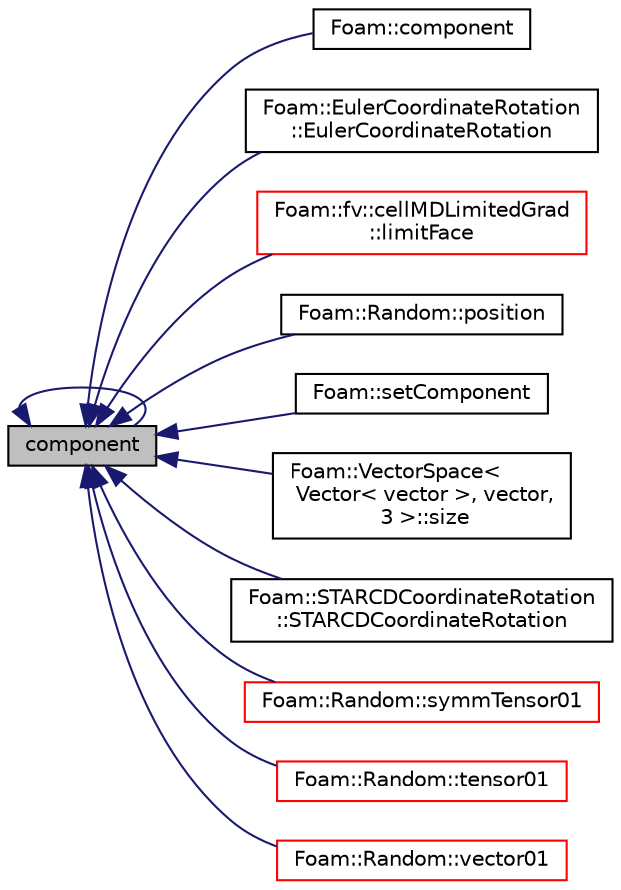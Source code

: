 digraph "component"
{
  bgcolor="transparent";
  edge [fontname="Helvetica",fontsize="10",labelfontname="Helvetica",labelfontsize="10"];
  node [fontname="Helvetica",fontsize="10",shape=record];
  rankdir="LR";
  Node26 [label="component",height=0.2,width=0.4,color="black", fillcolor="grey75", style="filled", fontcolor="black"];
  Node26 -> Node26 [dir="back",color="midnightblue",fontsize="10",style="solid",fontname="Helvetica"];
  Node26 -> Node27 [dir="back",color="midnightblue",fontsize="10",style="solid",fontname="Helvetica"];
  Node27 [label="Foam::component",height=0.2,width=0.4,color="black",URL="$a21851.html#ab2bfbaa16ec50f1017019122945e8265"];
  Node26 -> Node28 [dir="back",color="midnightblue",fontsize="10",style="solid",fontname="Helvetica"];
  Node28 [label="Foam::EulerCoordinateRotation\l::EulerCoordinateRotation",height=0.2,width=0.4,color="black",URL="$a26133.html#ad66cd4dcb5c0dc8c020f131c5765737c",tooltip="Construct from rotation vector. "];
  Node26 -> Node29 [dir="back",color="midnightblue",fontsize="10",style="solid",fontname="Helvetica"];
  Node29 [label="Foam::fv::cellMDLimitedGrad\l::limitFace",height=0.2,width=0.4,color="red",URL="$a23385.html#a3f608394bf4848c7f7a79d9943e3d05b"];
  Node26 -> Node32 [dir="back",color="midnightblue",fontsize="10",style="solid",fontname="Helvetica"];
  Node32 [label="Foam::Random::position",height=0.2,width=0.4,color="black",URL="$a29345.html#ac0b71e479d3e97676201c4776f9e893b"];
  Node26 -> Node33 [dir="back",color="midnightblue",fontsize="10",style="solid",fontname="Helvetica"];
  Node33 [label="Foam::setComponent",height=0.2,width=0.4,color="black",URL="$a21851.html#a6343208b17cc07384efe7dff0a953bc2"];
  Node26 -> Node34 [dir="back",color="midnightblue",fontsize="10",style="solid",fontname="Helvetica"];
  Node34 [label="Foam::VectorSpace\<\l Vector\< vector \>, vector,\l 3 \>::size",height=0.2,width=0.4,color="black",URL="$a29813.html#aec25ea9ccdedfb8fe9391433cde4f986",tooltip="Return the number of elements in the VectorSpace = Ncmpts. "];
  Node26 -> Node35 [dir="back",color="midnightblue",fontsize="10",style="solid",fontname="Helvetica"];
  Node35 [label="Foam::STARCDCoordinateRotation\l::STARCDCoordinateRotation",height=0.2,width=0.4,color="black",URL="$a26137.html#a1b8f96c7cf750405e44a434e2a633240",tooltip="Construct from rotation vector. "];
  Node26 -> Node36 [dir="back",color="midnightblue",fontsize="10",style="solid",fontname="Helvetica"];
  Node36 [label="Foam::Random::symmTensor01",height=0.2,width=0.4,color="red",URL="$a29345.html#aef72d2b45f80e6f5198f4799670ea5f8",tooltip="symmTensor with every component scalar01 "];
  Node26 -> Node38 [dir="back",color="midnightblue",fontsize="10",style="solid",fontname="Helvetica"];
  Node38 [label="Foam::Random::tensor01",height=0.2,width=0.4,color="red",URL="$a29345.html#ab365bae76fc81093da1f1ce6fcd18ce9",tooltip="Tensor with every component scalar01. "];
  Node26 -> Node40 [dir="back",color="midnightblue",fontsize="10",style="solid",fontname="Helvetica"];
  Node40 [label="Foam::Random::vector01",height=0.2,width=0.4,color="red",URL="$a29345.html#ac22d07968f1af2b910cc21176ff55aa1",tooltip="Vector with every component scalar01. "];
}
